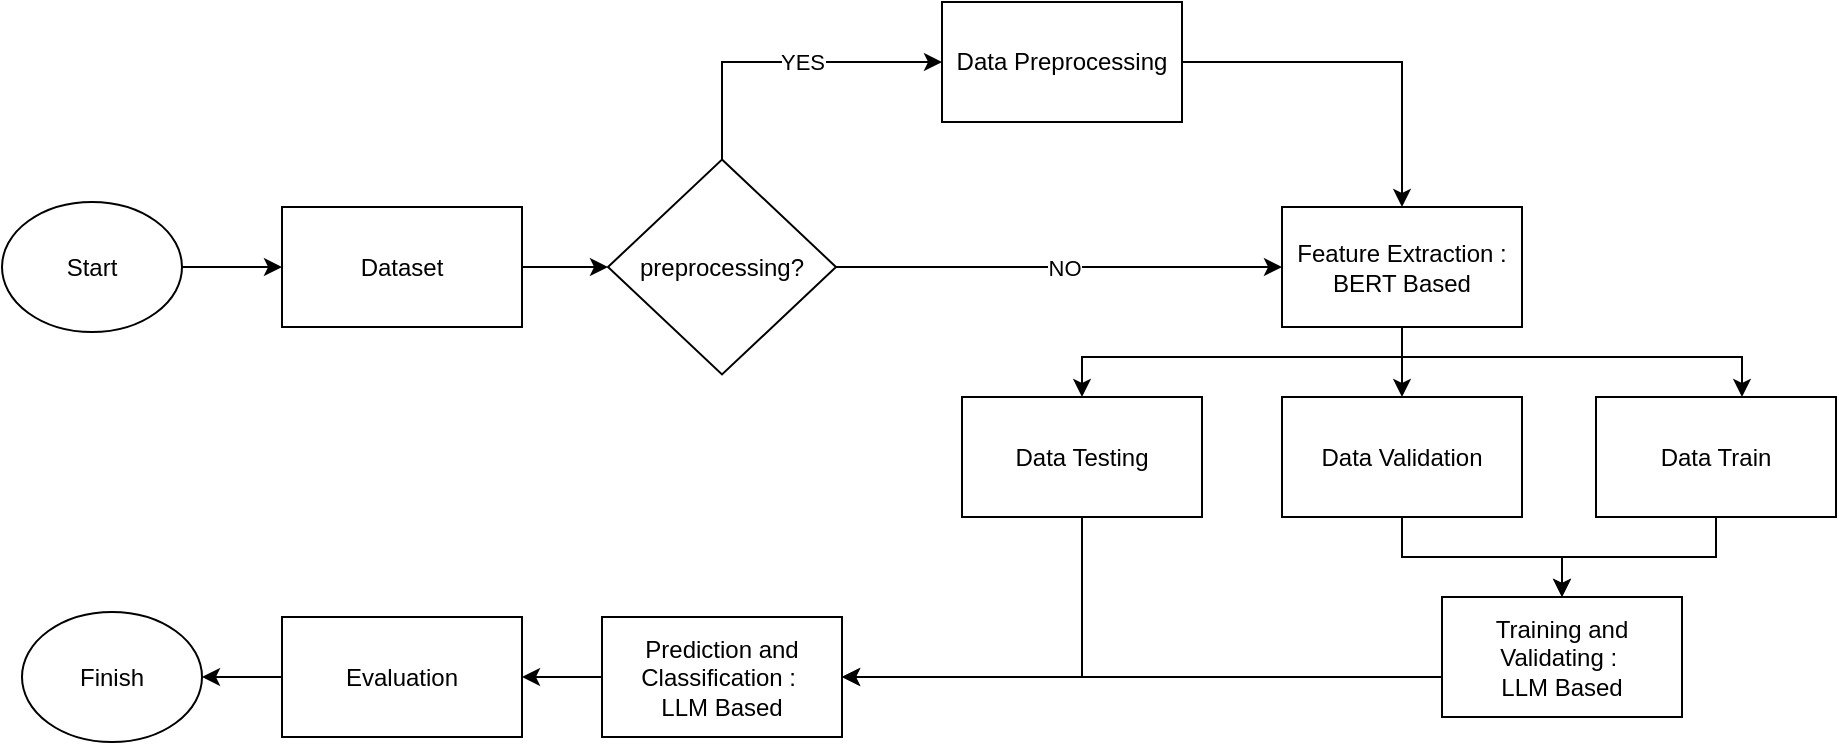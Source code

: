 <mxfile version="26.2.14">
  <diagram name="Halaman-1" id="EO8M5acR98Tv6OP4zz49">
    <mxGraphModel dx="1182" dy="670" grid="1" gridSize="10" guides="1" tooltips="1" connect="1" arrows="1" fold="1" page="1" pageScale="1" pageWidth="827" pageHeight="1169" math="0" shadow="0">
      <root>
        <mxCell id="0" />
        <mxCell id="1" parent="0" />
        <mxCell id="5ZPLBMI4b5httvobRTlc-9" style="edgeStyle=orthogonalEdgeStyle;rounded=0;orthogonalLoop=1;jettySize=auto;html=1;entryX=0;entryY=0.5;entryDx=0;entryDy=0;" parent="1" source="5ZPLBMI4b5httvobRTlc-1" target="5ZPLBMI4b5httvobRTlc-2" edge="1">
          <mxGeometry relative="1" as="geometry" />
        </mxCell>
        <mxCell id="5ZPLBMI4b5httvobRTlc-1" value="Start" style="ellipse;whiteSpace=wrap;html=1;" parent="1" vertex="1">
          <mxGeometry x="100" y="300" width="90" height="65" as="geometry" />
        </mxCell>
        <mxCell id="5ZPLBMI4b5httvobRTlc-10" style="edgeStyle=orthogonalEdgeStyle;rounded=0;orthogonalLoop=1;jettySize=auto;html=1;entryX=0;entryY=0.5;entryDx=0;entryDy=0;" parent="1" source="5ZPLBMI4b5httvobRTlc-2" target="95U1aUTwDA3ZDBjEYCyH-2" edge="1">
          <mxGeometry relative="1" as="geometry" />
        </mxCell>
        <mxCell id="5ZPLBMI4b5httvobRTlc-2" value="Dataset" style="rounded=0;whiteSpace=wrap;html=1;" parent="1" vertex="1">
          <mxGeometry x="240" y="302.5" width="120" height="60" as="geometry" />
        </mxCell>
        <mxCell id="5ZPLBMI4b5httvobRTlc-11" style="edgeStyle=orthogonalEdgeStyle;rounded=0;orthogonalLoop=1;jettySize=auto;html=1;" parent="1" source="5ZPLBMI4b5httvobRTlc-3" target="5ZPLBMI4b5httvobRTlc-4" edge="1">
          <mxGeometry relative="1" as="geometry" />
        </mxCell>
        <mxCell id="5ZPLBMI4b5httvobRTlc-3" value="Data Preprocessing" style="rounded=0;whiteSpace=wrap;html=1;" parent="1" vertex="1">
          <mxGeometry x="570" y="200" width="120" height="60" as="geometry" />
        </mxCell>
        <mxCell id="5ZPLBMI4b5httvobRTlc-12" style="edgeStyle=orthogonalEdgeStyle;rounded=0;orthogonalLoop=1;jettySize=auto;html=1;entryX=0.5;entryY=0;entryDx=0;entryDy=0;" parent="1" source="5ZPLBMI4b5httvobRTlc-4" target="5ZPLBMI4b5httvobRTlc-6" edge="1">
          <mxGeometry relative="1" as="geometry" />
        </mxCell>
        <mxCell id="5ZPLBMI4b5httvobRTlc-13" style="edgeStyle=orthogonalEdgeStyle;rounded=0;orthogonalLoop=1;jettySize=auto;html=1;entryX=0.5;entryY=0;entryDx=0;entryDy=0;" parent="1" source="5ZPLBMI4b5httvobRTlc-4" target="5ZPLBMI4b5httvobRTlc-8" edge="1">
          <mxGeometry relative="1" as="geometry">
            <Array as="points">
              <mxPoint x="800" y="377.5" />
              <mxPoint x="640" y="377.5" />
            </Array>
          </mxGeometry>
        </mxCell>
        <mxCell id="5ZPLBMI4b5httvobRTlc-14" style="edgeStyle=orthogonalEdgeStyle;rounded=0;orthogonalLoop=1;jettySize=auto;html=1;" parent="1" source="5ZPLBMI4b5httvobRTlc-4" target="5ZPLBMI4b5httvobRTlc-7" edge="1">
          <mxGeometry relative="1" as="geometry">
            <Array as="points">
              <mxPoint x="800" y="377.5" />
              <mxPoint x="970" y="377.5" />
            </Array>
          </mxGeometry>
        </mxCell>
        <mxCell id="5ZPLBMI4b5httvobRTlc-4" value="Feature Extraction :&lt;br&gt;BERT Based" style="rounded=0;whiteSpace=wrap;html=1;" parent="1" vertex="1">
          <mxGeometry x="740" y="302.5" width="120" height="60" as="geometry" />
        </mxCell>
        <mxCell id="5ZPLBMI4b5httvobRTlc-20" style="edgeStyle=orthogonalEdgeStyle;rounded=0;orthogonalLoop=1;jettySize=auto;html=1;entryX=1;entryY=0.5;entryDx=0;entryDy=0;" parent="1" source="5ZPLBMI4b5httvobRTlc-5" target="5ZPLBMI4b5httvobRTlc-18" edge="1">
          <mxGeometry relative="1" as="geometry">
            <Array as="points">
              <mxPoint x="670" y="538" />
            </Array>
            <mxPoint x="590" y="537.5" as="targetPoint" />
          </mxGeometry>
        </mxCell>
        <mxCell id="5ZPLBMI4b5httvobRTlc-5" value="Training and Validating :&amp;nbsp;&lt;div&gt;LLM Based&lt;/div&gt;" style="rounded=0;whiteSpace=wrap;html=1;" parent="1" vertex="1">
          <mxGeometry x="820" y="497.5" width="120" height="60" as="geometry" />
        </mxCell>
        <mxCell id="5ZPLBMI4b5httvobRTlc-15" style="edgeStyle=orthogonalEdgeStyle;rounded=0;orthogonalLoop=1;jettySize=auto;html=1;entryX=0.5;entryY=0;entryDx=0;entryDy=0;" parent="1" source="5ZPLBMI4b5httvobRTlc-6" target="5ZPLBMI4b5httvobRTlc-5" edge="1">
          <mxGeometry relative="1" as="geometry" />
        </mxCell>
        <mxCell id="5ZPLBMI4b5httvobRTlc-6" value="Data Validation" style="rounded=0;whiteSpace=wrap;html=1;" parent="1" vertex="1">
          <mxGeometry x="740" y="397.5" width="120" height="60" as="geometry" />
        </mxCell>
        <mxCell id="5ZPLBMI4b5httvobRTlc-16" style="edgeStyle=orthogonalEdgeStyle;rounded=0;orthogonalLoop=1;jettySize=auto;html=1;" parent="1" source="5ZPLBMI4b5httvobRTlc-7" target="5ZPLBMI4b5httvobRTlc-5" edge="1">
          <mxGeometry relative="1" as="geometry" />
        </mxCell>
        <mxCell id="5ZPLBMI4b5httvobRTlc-7" value="Data Train" style="rounded=0;whiteSpace=wrap;html=1;" parent="1" vertex="1">
          <mxGeometry x="897" y="397.5" width="120" height="60" as="geometry" />
        </mxCell>
        <mxCell id="5ZPLBMI4b5httvobRTlc-17" style="edgeStyle=orthogonalEdgeStyle;rounded=0;orthogonalLoop=1;jettySize=auto;html=1;entryX=1;entryY=0.5;entryDx=0;entryDy=0;" parent="1" source="5ZPLBMI4b5httvobRTlc-8" target="5ZPLBMI4b5httvobRTlc-18" edge="1">
          <mxGeometry relative="1" as="geometry">
            <mxPoint x="590" y="537.5" as="targetPoint" />
            <Array as="points">
              <mxPoint x="640" y="538" />
            </Array>
          </mxGeometry>
        </mxCell>
        <mxCell id="5ZPLBMI4b5httvobRTlc-8" value="Data Testing" style="rounded=0;whiteSpace=wrap;html=1;" parent="1" vertex="1">
          <mxGeometry x="580" y="397.5" width="120" height="60" as="geometry" />
        </mxCell>
        <mxCell id="5ZPLBMI4b5httvobRTlc-23" style="edgeStyle=orthogonalEdgeStyle;rounded=0;orthogonalLoop=1;jettySize=auto;html=1;entryX=1;entryY=0.5;entryDx=0;entryDy=0;" parent="1" source="5ZPLBMI4b5httvobRTlc-18" target="5ZPLBMI4b5httvobRTlc-21" edge="1">
          <mxGeometry relative="1" as="geometry" />
        </mxCell>
        <mxCell id="5ZPLBMI4b5httvobRTlc-18" value="Prediction and Classification&amp;nbsp;&lt;span style=&quot;background-color: initial;&quot;&gt;:&amp;nbsp;&lt;/span&gt;&lt;div&gt;LLM Based&lt;/div&gt;" style="rounded=0;whiteSpace=wrap;html=1;" parent="1" vertex="1">
          <mxGeometry x="400" y="507.5" width="120" height="60" as="geometry" />
        </mxCell>
        <mxCell id="5ZPLBMI4b5httvobRTlc-27" style="edgeStyle=orthogonalEdgeStyle;rounded=0;orthogonalLoop=1;jettySize=auto;html=1;entryX=1;entryY=0.5;entryDx=0;entryDy=0;" parent="1" source="5ZPLBMI4b5httvobRTlc-21" target="5ZPLBMI4b5httvobRTlc-25" edge="1">
          <mxGeometry relative="1" as="geometry" />
        </mxCell>
        <mxCell id="5ZPLBMI4b5httvobRTlc-21" value="Evaluation" style="rounded=0;whiteSpace=wrap;html=1;" parent="1" vertex="1">
          <mxGeometry x="240" y="507.5" width="120" height="60" as="geometry" />
        </mxCell>
        <mxCell id="5ZPLBMI4b5httvobRTlc-25" value="Finish" style="ellipse;whiteSpace=wrap;html=1;" parent="1" vertex="1">
          <mxGeometry x="110" y="505" width="90" height="65" as="geometry" />
        </mxCell>
        <mxCell id="95U1aUTwDA3ZDBjEYCyH-3" value="YES" style="edgeStyle=orthogonalEdgeStyle;rounded=0;orthogonalLoop=1;jettySize=auto;html=1;entryX=0;entryY=0.5;entryDx=0;entryDy=0;" edge="1" parent="1" source="95U1aUTwDA3ZDBjEYCyH-2" target="5ZPLBMI4b5httvobRTlc-3">
          <mxGeometry x="0.118" relative="1" as="geometry">
            <Array as="points">
              <mxPoint x="460" y="230" />
            </Array>
            <mxPoint as="offset" />
          </mxGeometry>
        </mxCell>
        <mxCell id="95U1aUTwDA3ZDBjEYCyH-5" style="edgeStyle=orthogonalEdgeStyle;rounded=0;orthogonalLoop=1;jettySize=auto;html=1;entryX=0;entryY=0.5;entryDx=0;entryDy=0;" edge="1" parent="1" source="95U1aUTwDA3ZDBjEYCyH-2" target="5ZPLBMI4b5httvobRTlc-4">
          <mxGeometry relative="1" as="geometry" />
        </mxCell>
        <mxCell id="95U1aUTwDA3ZDBjEYCyH-6" value="NO" style="edgeLabel;html=1;align=center;verticalAlign=middle;resizable=0;points=[];" vertex="1" connectable="0" parent="95U1aUTwDA3ZDBjEYCyH-5">
          <mxGeometry x="-0.288" y="3" relative="1" as="geometry">
            <mxPoint x="34" y="3" as="offset" />
          </mxGeometry>
        </mxCell>
        <mxCell id="95U1aUTwDA3ZDBjEYCyH-2" value="pre&lt;span style=&quot;background-color: transparent; color: light-dark(rgb(0, 0, 0), rgb(255, 255, 255));&quot;&gt;processing?&lt;/span&gt;" style="rhombus;whiteSpace=wrap;html=1;" vertex="1" parent="1">
          <mxGeometry x="403" y="278.75" width="114" height="107.5" as="geometry" />
        </mxCell>
      </root>
    </mxGraphModel>
  </diagram>
</mxfile>
